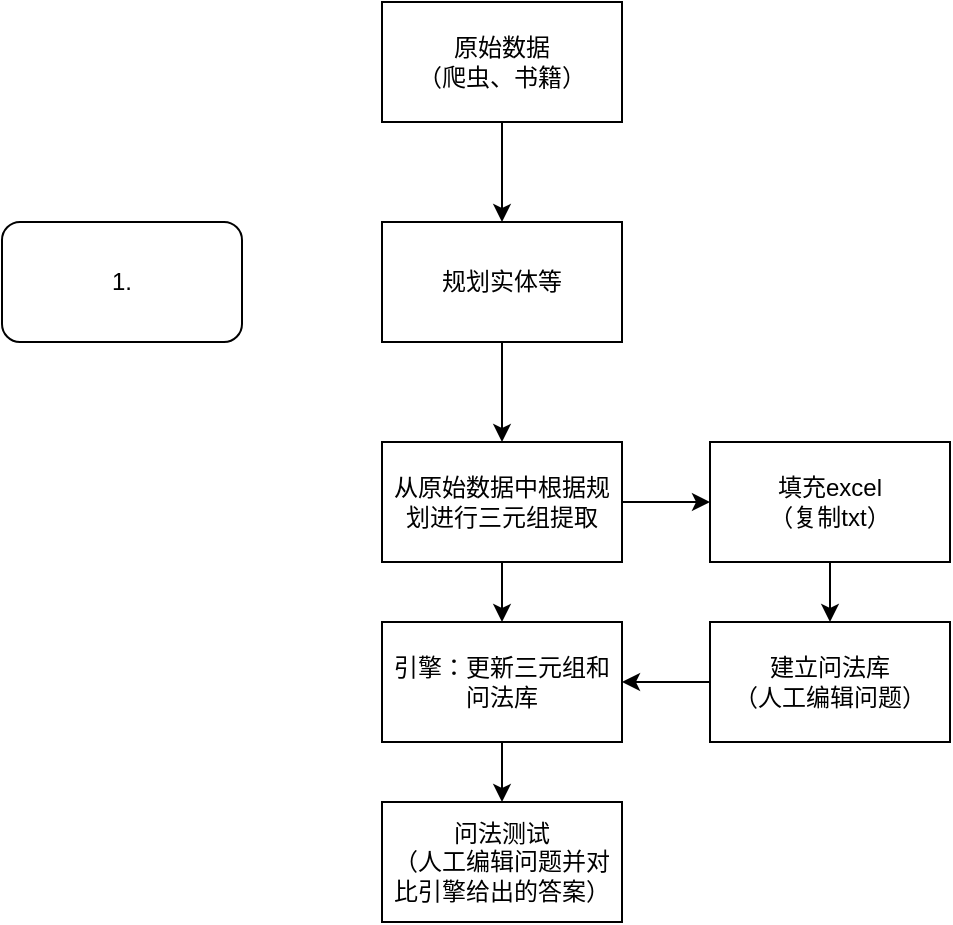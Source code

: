 <mxfile version="21.0.8" type="github">
  <diagram name="第 1 页" id="Do7augiRTFyS_4wJCIh7">
    <mxGraphModel dx="1434" dy="796" grid="1" gridSize="10" guides="1" tooltips="1" connect="1" arrows="1" fold="1" page="1" pageScale="1" pageWidth="827" pageHeight="1169" math="0" shadow="0">
      <root>
        <mxCell id="0" />
        <mxCell id="1" parent="0" />
        <mxCell id="DuvcuZbgiFzuGtNnK3gZ-4" style="edgeStyle=orthogonalEdgeStyle;rounded=0;orthogonalLoop=1;jettySize=auto;html=1;exitX=0.5;exitY=1;exitDx=0;exitDy=0;" edge="1" parent="1" source="DuvcuZbgiFzuGtNnK3gZ-1" target="DuvcuZbgiFzuGtNnK3gZ-2">
          <mxGeometry relative="1" as="geometry" />
        </mxCell>
        <mxCell id="DuvcuZbgiFzuGtNnK3gZ-1" value="原始数据&lt;br&gt;（爬虫、书籍）" style="rounded=0;whiteSpace=wrap;html=1;" vertex="1" parent="1">
          <mxGeometry x="250" y="110" width="120" height="60" as="geometry" />
        </mxCell>
        <mxCell id="DuvcuZbgiFzuGtNnK3gZ-5" style="edgeStyle=orthogonalEdgeStyle;rounded=0;orthogonalLoop=1;jettySize=auto;html=1;exitX=0.5;exitY=1;exitDx=0;exitDy=0;" edge="1" parent="1" source="DuvcuZbgiFzuGtNnK3gZ-2" target="DuvcuZbgiFzuGtNnK3gZ-3">
          <mxGeometry relative="1" as="geometry" />
        </mxCell>
        <mxCell id="DuvcuZbgiFzuGtNnK3gZ-2" value="规划实体等" style="rounded=0;whiteSpace=wrap;html=1;" vertex="1" parent="1">
          <mxGeometry x="250" y="220" width="120" height="60" as="geometry" />
        </mxCell>
        <mxCell id="DuvcuZbgiFzuGtNnK3gZ-9" style="edgeStyle=orthogonalEdgeStyle;rounded=0;orthogonalLoop=1;jettySize=auto;html=1;exitX=0.5;exitY=1;exitDx=0;exitDy=0;" edge="1" parent="1" source="DuvcuZbgiFzuGtNnK3gZ-3" target="DuvcuZbgiFzuGtNnK3gZ-8">
          <mxGeometry relative="1" as="geometry" />
        </mxCell>
        <mxCell id="DuvcuZbgiFzuGtNnK3gZ-10" style="edgeStyle=orthogonalEdgeStyle;rounded=0;orthogonalLoop=1;jettySize=auto;html=1;exitX=1;exitY=0.5;exitDx=0;exitDy=0;entryX=0;entryY=0.5;entryDx=0;entryDy=0;" edge="1" parent="1" source="DuvcuZbgiFzuGtNnK3gZ-3" target="DuvcuZbgiFzuGtNnK3gZ-6">
          <mxGeometry relative="1" as="geometry" />
        </mxCell>
        <mxCell id="DuvcuZbgiFzuGtNnK3gZ-3" value="从原始数据中根据规划进行三元组提取" style="rounded=0;whiteSpace=wrap;html=1;" vertex="1" parent="1">
          <mxGeometry x="250" y="330" width="120" height="60" as="geometry" />
        </mxCell>
        <mxCell id="DuvcuZbgiFzuGtNnK3gZ-11" style="edgeStyle=orthogonalEdgeStyle;rounded=0;orthogonalLoop=1;jettySize=auto;html=1;exitX=0.5;exitY=1;exitDx=0;exitDy=0;entryX=0.5;entryY=0;entryDx=0;entryDy=0;" edge="1" parent="1" source="DuvcuZbgiFzuGtNnK3gZ-6" target="DuvcuZbgiFzuGtNnK3gZ-7">
          <mxGeometry relative="1" as="geometry" />
        </mxCell>
        <mxCell id="DuvcuZbgiFzuGtNnK3gZ-6" value="填充excel&lt;br&gt;（复制txt）" style="rounded=0;whiteSpace=wrap;html=1;" vertex="1" parent="1">
          <mxGeometry x="414" y="330" width="120" height="60" as="geometry" />
        </mxCell>
        <mxCell id="DuvcuZbgiFzuGtNnK3gZ-14" style="edgeStyle=orthogonalEdgeStyle;rounded=0;orthogonalLoop=1;jettySize=auto;html=1;exitX=0;exitY=0.5;exitDx=0;exitDy=0;" edge="1" parent="1" source="DuvcuZbgiFzuGtNnK3gZ-7" target="DuvcuZbgiFzuGtNnK3gZ-8">
          <mxGeometry relative="1" as="geometry" />
        </mxCell>
        <mxCell id="DuvcuZbgiFzuGtNnK3gZ-7" value="建立问法库&lt;br&gt;（人工编辑问题）" style="rounded=0;whiteSpace=wrap;html=1;" vertex="1" parent="1">
          <mxGeometry x="414" y="420" width="120" height="60" as="geometry" />
        </mxCell>
        <mxCell id="DuvcuZbgiFzuGtNnK3gZ-16" style="edgeStyle=orthogonalEdgeStyle;rounded=0;orthogonalLoop=1;jettySize=auto;html=1;exitX=0.5;exitY=1;exitDx=0;exitDy=0;entryX=0.5;entryY=0;entryDx=0;entryDy=0;" edge="1" parent="1" source="DuvcuZbgiFzuGtNnK3gZ-8" target="DuvcuZbgiFzuGtNnK3gZ-15">
          <mxGeometry relative="1" as="geometry" />
        </mxCell>
        <mxCell id="DuvcuZbgiFzuGtNnK3gZ-8" value="引擎：更新三元组和问法库" style="rounded=0;whiteSpace=wrap;html=1;" vertex="1" parent="1">
          <mxGeometry x="250" y="420" width="120" height="60" as="geometry" />
        </mxCell>
        <mxCell id="DuvcuZbgiFzuGtNnK3gZ-15" value="问法测试&lt;br&gt;（人工编辑问题并对比引擎给出的答案）" style="rounded=0;whiteSpace=wrap;html=1;" vertex="1" parent="1">
          <mxGeometry x="250" y="510" width="120" height="60" as="geometry" />
        </mxCell>
        <mxCell id="DuvcuZbgiFzuGtNnK3gZ-17" value="1." style="rounded=1;whiteSpace=wrap;html=1;" vertex="1" parent="1">
          <mxGeometry x="60" y="220" width="120" height="60" as="geometry" />
        </mxCell>
      </root>
    </mxGraphModel>
  </diagram>
</mxfile>
